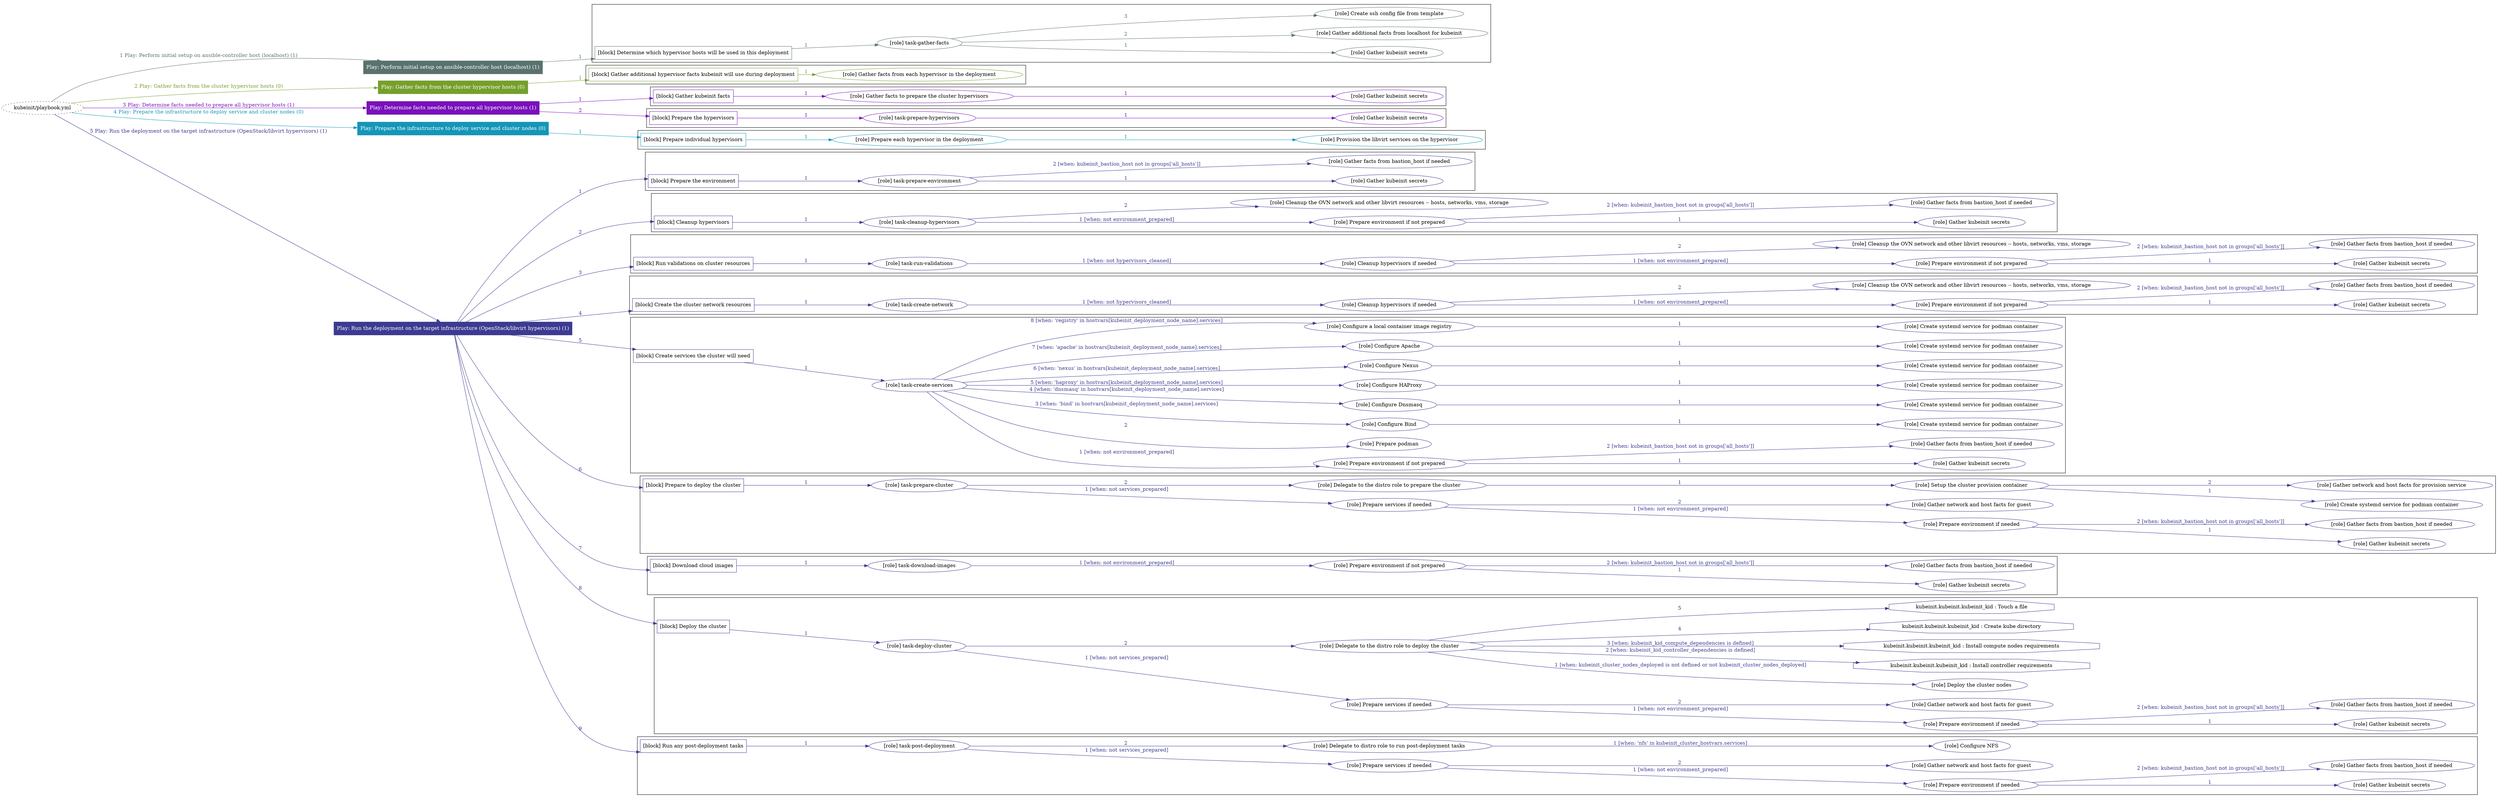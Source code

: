 digraph {
	graph [concentrate=true ordering=in rankdir=LR ratio=fill]
	edge [esep=5 sep=10]
	"kubeinit/playbook.yml" [URL="/home/runner/work/kubeinit/kubeinit/kubeinit/playbook.yml" id=playbook_5605e120 style=dotted]
	"kubeinit/playbook.yml" -> play_a616f118 [label="1 Play: Perform initial setup on ansible-controller host (localhost) (1)" color="#5a726e" fontcolor="#5a726e" id=edge_play_a616f118 labeltooltip="1 Play: Perform initial setup on ansible-controller host (localhost) (1)" tooltip="1 Play: Perform initial setup on ansible-controller host (localhost) (1)"]
	subgraph "Play: Perform initial setup on ansible-controller host (localhost) (1)" {
		play_a616f118 [label="Play: Perform initial setup on ansible-controller host (localhost) (1)" URL="/home/runner/work/kubeinit/kubeinit/kubeinit/playbook.yml" color="#5a726e" fontcolor="#ffffff" id=play_a616f118 shape=box style=filled tooltip=localhost]
		play_a616f118 -> block_c176b608 [label=1 color="#5a726e" fontcolor="#5a726e" id=edge_block_c176b608 labeltooltip=1 tooltip=1]
		subgraph cluster_block_c176b608 {
			block_c176b608 [label="[block] Determine which hypervisor hosts will be used in this deployment" URL="/home/runner/work/kubeinit/kubeinit/kubeinit/playbook.yml" color="#5a726e" id=block_c176b608 labeltooltip="Determine which hypervisor hosts will be used in this deployment" shape=box tooltip="Determine which hypervisor hosts will be used in this deployment"]
			block_c176b608 -> role_cfd198f2 [label="1 " color="#5a726e" fontcolor="#5a726e" id=edge_role_cfd198f2 labeltooltip="1 " tooltip="1 "]
			subgraph "task-gather-facts" {
				role_cfd198f2 [label="[role] task-gather-facts" URL="/home/runner/work/kubeinit/kubeinit/kubeinit/playbook.yml" color="#5a726e" id=role_cfd198f2 tooltip="task-gather-facts"]
				role_cfd198f2 -> role_fb9473ca [label="1 " color="#5a726e" fontcolor="#5a726e" id=edge_role_fb9473ca labeltooltip="1 " tooltip="1 "]
				subgraph "Gather kubeinit secrets" {
					role_fb9473ca [label="[role] Gather kubeinit secrets" URL="/home/runner/.ansible/collections/ansible_collections/kubeinit/kubeinit/roles/kubeinit_prepare/tasks/build_hypervisors_group.yml" color="#5a726e" id=role_fb9473ca tooltip="Gather kubeinit secrets"]
				}
				role_cfd198f2 -> role_6c258992 [label="2 " color="#5a726e" fontcolor="#5a726e" id=edge_role_6c258992 labeltooltip="2 " tooltip="2 "]
				subgraph "Gather additional facts from localhost for kubeinit" {
					role_6c258992 [label="[role] Gather additional facts from localhost for kubeinit" URL="/home/runner/.ansible/collections/ansible_collections/kubeinit/kubeinit/roles/kubeinit_prepare/tasks/build_hypervisors_group.yml" color="#5a726e" id=role_6c258992 tooltip="Gather additional facts from localhost for kubeinit"]
				}
				role_cfd198f2 -> role_6b30759a [label="3 " color="#5a726e" fontcolor="#5a726e" id=edge_role_6b30759a labeltooltip="3 " tooltip="3 "]
				subgraph "Create ssh config file from template" {
					role_6b30759a [label="[role] Create ssh config file from template" URL="/home/runner/.ansible/collections/ansible_collections/kubeinit/kubeinit/roles/kubeinit_prepare/tasks/build_hypervisors_group.yml" color="#5a726e" id=role_6b30759a tooltip="Create ssh config file from template"]
				}
			}
		}
	}
	"kubeinit/playbook.yml" -> play_5b17e050 [label="2 Play: Gather facts from the cluster hypervisor hosts (0)" color="#75a02c" fontcolor="#75a02c" id=edge_play_5b17e050 labeltooltip="2 Play: Gather facts from the cluster hypervisor hosts (0)" tooltip="2 Play: Gather facts from the cluster hypervisor hosts (0)"]
	subgraph "Play: Gather facts from the cluster hypervisor hosts (0)" {
		play_5b17e050 [label="Play: Gather facts from the cluster hypervisor hosts (0)" URL="/home/runner/work/kubeinit/kubeinit/kubeinit/playbook.yml" color="#75a02c" fontcolor="#ffffff" id=play_5b17e050 shape=box style=filled tooltip="Play: Gather facts from the cluster hypervisor hosts (0)"]
		play_5b17e050 -> block_d17dbb22 [label=1 color="#75a02c" fontcolor="#75a02c" id=edge_block_d17dbb22 labeltooltip=1 tooltip=1]
		subgraph cluster_block_d17dbb22 {
			block_d17dbb22 [label="[block] Gather additional hypervisor facts kubeinit will use during deployment" URL="/home/runner/work/kubeinit/kubeinit/kubeinit/playbook.yml" color="#75a02c" id=block_d17dbb22 labeltooltip="Gather additional hypervisor facts kubeinit will use during deployment" shape=box tooltip="Gather additional hypervisor facts kubeinit will use during deployment"]
			block_d17dbb22 -> role_6d2f37ac [label="1 " color="#75a02c" fontcolor="#75a02c" id=edge_role_6d2f37ac labeltooltip="1 " tooltip="1 "]
			subgraph "Gather facts from each hypervisor in the deployment" {
				role_6d2f37ac [label="[role] Gather facts from each hypervisor in the deployment" URL="/home/runner/work/kubeinit/kubeinit/kubeinit/playbook.yml" color="#75a02c" id=role_6d2f37ac tooltip="Gather facts from each hypervisor in the deployment"]
			}
		}
	}
	"kubeinit/playbook.yml" -> play_87647e7b [label="3 Play: Determine facts needed to prepare all hypervisor hosts (1)" color="#7911bb" fontcolor="#7911bb" id=edge_play_87647e7b labeltooltip="3 Play: Determine facts needed to prepare all hypervisor hosts (1)" tooltip="3 Play: Determine facts needed to prepare all hypervisor hosts (1)"]
	subgraph "Play: Determine facts needed to prepare all hypervisor hosts (1)" {
		play_87647e7b [label="Play: Determine facts needed to prepare all hypervisor hosts (1)" URL="/home/runner/work/kubeinit/kubeinit/kubeinit/playbook.yml" color="#7911bb" fontcolor="#ffffff" id=play_87647e7b shape=box style=filled tooltip=localhost]
		play_87647e7b -> block_486dc3ba [label=1 color="#7911bb" fontcolor="#7911bb" id=edge_block_486dc3ba labeltooltip=1 tooltip=1]
		subgraph cluster_block_486dc3ba {
			block_486dc3ba [label="[block] Gather kubeinit facts" URL="/home/runner/work/kubeinit/kubeinit/kubeinit/playbook.yml" color="#7911bb" id=block_486dc3ba labeltooltip="Gather kubeinit facts" shape=box tooltip="Gather kubeinit facts"]
			block_486dc3ba -> role_707d2101 [label="1 " color="#7911bb" fontcolor="#7911bb" id=edge_role_707d2101 labeltooltip="1 " tooltip="1 "]
			subgraph "Gather facts to prepare the cluster hypervisors" {
				role_707d2101 [label="[role] Gather facts to prepare the cluster hypervisors" URL="/home/runner/work/kubeinit/kubeinit/kubeinit/playbook.yml" color="#7911bb" id=role_707d2101 tooltip="Gather facts to prepare the cluster hypervisors"]
				role_707d2101 -> role_fded7054 [label="1 " color="#7911bb" fontcolor="#7911bb" id=edge_role_fded7054 labeltooltip="1 " tooltip="1 "]
				subgraph "Gather kubeinit secrets" {
					role_fded7054 [label="[role] Gather kubeinit secrets" URL="/home/runner/.ansible/collections/ansible_collections/kubeinit/kubeinit/roles/kubeinit_prepare/tasks/gather_kubeinit_facts.yml" color="#7911bb" id=role_fded7054 tooltip="Gather kubeinit secrets"]
				}
			}
		}
		play_87647e7b -> block_18311ef4 [label=2 color="#7911bb" fontcolor="#7911bb" id=edge_block_18311ef4 labeltooltip=2 tooltip=2]
		subgraph cluster_block_18311ef4 {
			block_18311ef4 [label="[block] Prepare the hypervisors" URL="/home/runner/work/kubeinit/kubeinit/kubeinit/playbook.yml" color="#7911bb" id=block_18311ef4 labeltooltip="Prepare the hypervisors" shape=box tooltip="Prepare the hypervisors"]
			block_18311ef4 -> role_32d623ae [label="1 " color="#7911bb" fontcolor="#7911bb" id=edge_role_32d623ae labeltooltip="1 " tooltip="1 "]
			subgraph "task-prepare-hypervisors" {
				role_32d623ae [label="[role] task-prepare-hypervisors" URL="/home/runner/work/kubeinit/kubeinit/kubeinit/playbook.yml" color="#7911bb" id=role_32d623ae tooltip="task-prepare-hypervisors"]
				role_32d623ae -> role_d87b8739 [label="1 " color="#7911bb" fontcolor="#7911bb" id=edge_role_d87b8739 labeltooltip="1 " tooltip="1 "]
				subgraph "Gather kubeinit secrets" {
					role_d87b8739 [label="[role] Gather kubeinit secrets" URL="/home/runner/.ansible/collections/ansible_collections/kubeinit/kubeinit/roles/kubeinit_prepare/tasks/gather_kubeinit_facts.yml" color="#7911bb" id=role_d87b8739 tooltip="Gather kubeinit secrets"]
				}
			}
		}
	}
	"kubeinit/playbook.yml" -> play_2f7f5fcc [label="4 Play: Prepare the infrastructure to deploy service and cluster nodes (0)" color="#1496b8" fontcolor="#1496b8" id=edge_play_2f7f5fcc labeltooltip="4 Play: Prepare the infrastructure to deploy service and cluster nodes (0)" tooltip="4 Play: Prepare the infrastructure to deploy service and cluster nodes (0)"]
	subgraph "Play: Prepare the infrastructure to deploy service and cluster nodes (0)" {
		play_2f7f5fcc [label="Play: Prepare the infrastructure to deploy service and cluster nodes (0)" URL="/home/runner/work/kubeinit/kubeinit/kubeinit/playbook.yml" color="#1496b8" fontcolor="#ffffff" id=play_2f7f5fcc shape=box style=filled tooltip="Play: Prepare the infrastructure to deploy service and cluster nodes (0)"]
		play_2f7f5fcc -> block_e1b1358e [label=1 color="#1496b8" fontcolor="#1496b8" id=edge_block_e1b1358e labeltooltip=1 tooltip=1]
		subgraph cluster_block_e1b1358e {
			block_e1b1358e [label="[block] Prepare individual hypervisors" URL="/home/runner/work/kubeinit/kubeinit/kubeinit/playbook.yml" color="#1496b8" id=block_e1b1358e labeltooltip="Prepare individual hypervisors" shape=box tooltip="Prepare individual hypervisors"]
			block_e1b1358e -> role_252f8a39 [label="1 " color="#1496b8" fontcolor="#1496b8" id=edge_role_252f8a39 labeltooltip="1 " tooltip="1 "]
			subgraph "Prepare each hypervisor in the deployment" {
				role_252f8a39 [label="[role] Prepare each hypervisor in the deployment" URL="/home/runner/work/kubeinit/kubeinit/kubeinit/playbook.yml" color="#1496b8" id=role_252f8a39 tooltip="Prepare each hypervisor in the deployment"]
				role_252f8a39 -> role_b47475da [label="1 " color="#1496b8" fontcolor="#1496b8" id=edge_role_b47475da labeltooltip="1 " tooltip="1 "]
				subgraph "Provision the libvirt services on the hypervisor" {
					role_b47475da [label="[role] Provision the libvirt services on the hypervisor" URL="/home/runner/.ansible/collections/ansible_collections/kubeinit/kubeinit/roles/kubeinit_prepare/tasks/prepare_hypervisor.yml" color="#1496b8" id=role_b47475da tooltip="Provision the libvirt services on the hypervisor"]
				}
			}
		}
	}
	"kubeinit/playbook.yml" -> play_d5c0b6f9 [label="5 Play: Run the deployment on the target infrastructure (OpenStack/libvirt hypervisors) (1)" color="#3c3b91" fontcolor="#3c3b91" id=edge_play_d5c0b6f9 labeltooltip="5 Play: Run the deployment on the target infrastructure (OpenStack/libvirt hypervisors) (1)" tooltip="5 Play: Run the deployment on the target infrastructure (OpenStack/libvirt hypervisors) (1)"]
	subgraph "Play: Run the deployment on the target infrastructure (OpenStack/libvirt hypervisors) (1)" {
		play_d5c0b6f9 [label="Play: Run the deployment on the target infrastructure (OpenStack/libvirt hypervisors) (1)" URL="/home/runner/work/kubeinit/kubeinit/kubeinit/playbook.yml" color="#3c3b91" fontcolor="#ffffff" id=play_d5c0b6f9 shape=box style=filled tooltip=localhost]
		play_d5c0b6f9 -> block_826af1b1 [label=1 color="#3c3b91" fontcolor="#3c3b91" id=edge_block_826af1b1 labeltooltip=1 tooltip=1]
		subgraph cluster_block_826af1b1 {
			block_826af1b1 [label="[block] Prepare the environment" URL="/home/runner/work/kubeinit/kubeinit/kubeinit/playbook.yml" color="#3c3b91" id=block_826af1b1 labeltooltip="Prepare the environment" shape=box tooltip="Prepare the environment"]
			block_826af1b1 -> role_c759a657 [label="1 " color="#3c3b91" fontcolor="#3c3b91" id=edge_role_c759a657 labeltooltip="1 " tooltip="1 "]
			subgraph "task-prepare-environment" {
				role_c759a657 [label="[role] task-prepare-environment" URL="/home/runner/work/kubeinit/kubeinit/kubeinit/playbook.yml" color="#3c3b91" id=role_c759a657 tooltip="task-prepare-environment"]
				role_c759a657 -> role_435dba68 [label="1 " color="#3c3b91" fontcolor="#3c3b91" id=edge_role_435dba68 labeltooltip="1 " tooltip="1 "]
				subgraph "Gather kubeinit secrets" {
					role_435dba68 [label="[role] Gather kubeinit secrets" URL="/home/runner/.ansible/collections/ansible_collections/kubeinit/kubeinit/roles/kubeinit_prepare/tasks/gather_kubeinit_facts.yml" color="#3c3b91" id=role_435dba68 tooltip="Gather kubeinit secrets"]
				}
				role_c759a657 -> role_28cfacb7 [label="2 [when: kubeinit_bastion_host not in groups['all_hosts']]" color="#3c3b91" fontcolor="#3c3b91" id=edge_role_28cfacb7 labeltooltip="2 [when: kubeinit_bastion_host not in groups['all_hosts']]" tooltip="2 [when: kubeinit_bastion_host not in groups['all_hosts']]"]
				subgraph "Gather facts from bastion_host if needed" {
					role_28cfacb7 [label="[role] Gather facts from bastion_host if needed" URL="/home/runner/.ansible/collections/ansible_collections/kubeinit/kubeinit/roles/kubeinit_prepare/tasks/main.yml" color="#3c3b91" id=role_28cfacb7 tooltip="Gather facts from bastion_host if needed"]
				}
			}
		}
		play_d5c0b6f9 -> block_ea7892cc [label=2 color="#3c3b91" fontcolor="#3c3b91" id=edge_block_ea7892cc labeltooltip=2 tooltip=2]
		subgraph cluster_block_ea7892cc {
			block_ea7892cc [label="[block] Cleanup hypervisors" URL="/home/runner/work/kubeinit/kubeinit/kubeinit/playbook.yml" color="#3c3b91" id=block_ea7892cc labeltooltip="Cleanup hypervisors" shape=box tooltip="Cleanup hypervisors"]
			block_ea7892cc -> role_3ddf6c92 [label="1 " color="#3c3b91" fontcolor="#3c3b91" id=edge_role_3ddf6c92 labeltooltip="1 " tooltip="1 "]
			subgraph "task-cleanup-hypervisors" {
				role_3ddf6c92 [label="[role] task-cleanup-hypervisors" URL="/home/runner/work/kubeinit/kubeinit/kubeinit/playbook.yml" color="#3c3b91" id=role_3ddf6c92 tooltip="task-cleanup-hypervisors"]
				role_3ddf6c92 -> role_02abd749 [label="1 [when: not environment_prepared]" color="#3c3b91" fontcolor="#3c3b91" id=edge_role_02abd749 labeltooltip="1 [when: not environment_prepared]" tooltip="1 [when: not environment_prepared]"]
				subgraph "Prepare environment if not prepared" {
					role_02abd749 [label="[role] Prepare environment if not prepared" URL="/home/runner/.ansible/collections/ansible_collections/kubeinit/kubeinit/roles/kubeinit_libvirt/tasks/cleanup_hypervisors.yml" color="#3c3b91" id=role_02abd749 tooltip="Prepare environment if not prepared"]
					role_02abd749 -> role_542401cd [label="1 " color="#3c3b91" fontcolor="#3c3b91" id=edge_role_542401cd labeltooltip="1 " tooltip="1 "]
					subgraph "Gather kubeinit secrets" {
						role_542401cd [label="[role] Gather kubeinit secrets" URL="/home/runner/.ansible/collections/ansible_collections/kubeinit/kubeinit/roles/kubeinit_prepare/tasks/gather_kubeinit_facts.yml" color="#3c3b91" id=role_542401cd tooltip="Gather kubeinit secrets"]
					}
					role_02abd749 -> role_443b3528 [label="2 [when: kubeinit_bastion_host not in groups['all_hosts']]" color="#3c3b91" fontcolor="#3c3b91" id=edge_role_443b3528 labeltooltip="2 [when: kubeinit_bastion_host not in groups['all_hosts']]" tooltip="2 [when: kubeinit_bastion_host not in groups['all_hosts']]"]
					subgraph "Gather facts from bastion_host if needed" {
						role_443b3528 [label="[role] Gather facts from bastion_host if needed" URL="/home/runner/.ansible/collections/ansible_collections/kubeinit/kubeinit/roles/kubeinit_prepare/tasks/main.yml" color="#3c3b91" id=role_443b3528 tooltip="Gather facts from bastion_host if needed"]
					}
				}
				role_3ddf6c92 -> role_cd50be4e [label="2 " color="#3c3b91" fontcolor="#3c3b91" id=edge_role_cd50be4e labeltooltip="2 " tooltip="2 "]
				subgraph "Cleanup the OVN network and other libvirt resources -- hosts, networks, vms, storage" {
					role_cd50be4e [label="[role] Cleanup the OVN network and other libvirt resources -- hosts, networks, vms, storage" URL="/home/runner/.ansible/collections/ansible_collections/kubeinit/kubeinit/roles/kubeinit_libvirt/tasks/cleanup_hypervisors.yml" color="#3c3b91" id=role_cd50be4e tooltip="Cleanup the OVN network and other libvirt resources -- hosts, networks, vms, storage"]
				}
			}
		}
		play_d5c0b6f9 -> block_8e17359f [label=3 color="#3c3b91" fontcolor="#3c3b91" id=edge_block_8e17359f labeltooltip=3 tooltip=3]
		subgraph cluster_block_8e17359f {
			block_8e17359f [label="[block] Run validations on cluster resources" URL="/home/runner/work/kubeinit/kubeinit/kubeinit/playbook.yml" color="#3c3b91" id=block_8e17359f labeltooltip="Run validations on cluster resources" shape=box tooltip="Run validations on cluster resources"]
			block_8e17359f -> role_dc7ea8ab [label="1 " color="#3c3b91" fontcolor="#3c3b91" id=edge_role_dc7ea8ab labeltooltip="1 " tooltip="1 "]
			subgraph "task-run-validations" {
				role_dc7ea8ab [label="[role] task-run-validations" URL="/home/runner/work/kubeinit/kubeinit/kubeinit/playbook.yml" color="#3c3b91" id=role_dc7ea8ab tooltip="task-run-validations"]
				role_dc7ea8ab -> role_0f2cd6fe [label="1 [when: not hypervisors_cleaned]" color="#3c3b91" fontcolor="#3c3b91" id=edge_role_0f2cd6fe labeltooltip="1 [when: not hypervisors_cleaned]" tooltip="1 [when: not hypervisors_cleaned]"]
				subgraph "Cleanup hypervisors if needed" {
					role_0f2cd6fe [label="[role] Cleanup hypervisors if needed" URL="/home/runner/.ansible/collections/ansible_collections/kubeinit/kubeinit/roles/kubeinit_validations/tasks/main.yml" color="#3c3b91" id=role_0f2cd6fe tooltip="Cleanup hypervisors if needed"]
					role_0f2cd6fe -> role_82468340 [label="1 [when: not environment_prepared]" color="#3c3b91" fontcolor="#3c3b91" id=edge_role_82468340 labeltooltip="1 [when: not environment_prepared]" tooltip="1 [when: not environment_prepared]"]
					subgraph "Prepare environment if not prepared" {
						role_82468340 [label="[role] Prepare environment if not prepared" URL="/home/runner/.ansible/collections/ansible_collections/kubeinit/kubeinit/roles/kubeinit_libvirt/tasks/cleanup_hypervisors.yml" color="#3c3b91" id=role_82468340 tooltip="Prepare environment if not prepared"]
						role_82468340 -> role_88d0ee11 [label="1 " color="#3c3b91" fontcolor="#3c3b91" id=edge_role_88d0ee11 labeltooltip="1 " tooltip="1 "]
						subgraph "Gather kubeinit secrets" {
							role_88d0ee11 [label="[role] Gather kubeinit secrets" URL="/home/runner/.ansible/collections/ansible_collections/kubeinit/kubeinit/roles/kubeinit_prepare/tasks/gather_kubeinit_facts.yml" color="#3c3b91" id=role_88d0ee11 tooltip="Gather kubeinit secrets"]
						}
						role_82468340 -> role_4b8cc571 [label="2 [when: kubeinit_bastion_host not in groups['all_hosts']]" color="#3c3b91" fontcolor="#3c3b91" id=edge_role_4b8cc571 labeltooltip="2 [when: kubeinit_bastion_host not in groups['all_hosts']]" tooltip="2 [when: kubeinit_bastion_host not in groups['all_hosts']]"]
						subgraph "Gather facts from bastion_host if needed" {
							role_4b8cc571 [label="[role] Gather facts from bastion_host if needed" URL="/home/runner/.ansible/collections/ansible_collections/kubeinit/kubeinit/roles/kubeinit_prepare/tasks/main.yml" color="#3c3b91" id=role_4b8cc571 tooltip="Gather facts from bastion_host if needed"]
						}
					}
					role_0f2cd6fe -> role_4ee4ab22 [label="2 " color="#3c3b91" fontcolor="#3c3b91" id=edge_role_4ee4ab22 labeltooltip="2 " tooltip="2 "]
					subgraph "Cleanup the OVN network and other libvirt resources -- hosts, networks, vms, storage" {
						role_4ee4ab22 [label="[role] Cleanup the OVN network and other libvirt resources -- hosts, networks, vms, storage" URL="/home/runner/.ansible/collections/ansible_collections/kubeinit/kubeinit/roles/kubeinit_libvirt/tasks/cleanup_hypervisors.yml" color="#3c3b91" id=role_4ee4ab22 tooltip="Cleanup the OVN network and other libvirt resources -- hosts, networks, vms, storage"]
					}
				}
			}
		}
		play_d5c0b6f9 -> block_87a606de [label=4 color="#3c3b91" fontcolor="#3c3b91" id=edge_block_87a606de labeltooltip=4 tooltip=4]
		subgraph cluster_block_87a606de {
			block_87a606de [label="[block] Create the cluster network resources" URL="/home/runner/work/kubeinit/kubeinit/kubeinit/playbook.yml" color="#3c3b91" id=block_87a606de labeltooltip="Create the cluster network resources" shape=box tooltip="Create the cluster network resources"]
			block_87a606de -> role_7e598822 [label="1 " color="#3c3b91" fontcolor="#3c3b91" id=edge_role_7e598822 labeltooltip="1 " tooltip="1 "]
			subgraph "task-create-network" {
				role_7e598822 [label="[role] task-create-network" URL="/home/runner/work/kubeinit/kubeinit/kubeinit/playbook.yml" color="#3c3b91" id=role_7e598822 tooltip="task-create-network"]
				role_7e598822 -> role_d9890b17 [label="1 [when: not hypervisors_cleaned]" color="#3c3b91" fontcolor="#3c3b91" id=edge_role_d9890b17 labeltooltip="1 [when: not hypervisors_cleaned]" tooltip="1 [when: not hypervisors_cleaned]"]
				subgraph "Cleanup hypervisors if needed" {
					role_d9890b17 [label="[role] Cleanup hypervisors if needed" URL="/home/runner/.ansible/collections/ansible_collections/kubeinit/kubeinit/roles/kubeinit_libvirt/tasks/create_network.yml" color="#3c3b91" id=role_d9890b17 tooltip="Cleanup hypervisors if needed"]
					role_d9890b17 -> role_51c09efe [label="1 [when: not environment_prepared]" color="#3c3b91" fontcolor="#3c3b91" id=edge_role_51c09efe labeltooltip="1 [when: not environment_prepared]" tooltip="1 [when: not environment_prepared]"]
					subgraph "Prepare environment if not prepared" {
						role_51c09efe [label="[role] Prepare environment if not prepared" URL="/home/runner/.ansible/collections/ansible_collections/kubeinit/kubeinit/roles/kubeinit_libvirt/tasks/cleanup_hypervisors.yml" color="#3c3b91" id=role_51c09efe tooltip="Prepare environment if not prepared"]
						role_51c09efe -> role_15b122df [label="1 " color="#3c3b91" fontcolor="#3c3b91" id=edge_role_15b122df labeltooltip="1 " tooltip="1 "]
						subgraph "Gather kubeinit secrets" {
							role_15b122df [label="[role] Gather kubeinit secrets" URL="/home/runner/.ansible/collections/ansible_collections/kubeinit/kubeinit/roles/kubeinit_prepare/tasks/gather_kubeinit_facts.yml" color="#3c3b91" id=role_15b122df tooltip="Gather kubeinit secrets"]
						}
						role_51c09efe -> role_12f53201 [label="2 [when: kubeinit_bastion_host not in groups['all_hosts']]" color="#3c3b91" fontcolor="#3c3b91" id=edge_role_12f53201 labeltooltip="2 [when: kubeinit_bastion_host not in groups['all_hosts']]" tooltip="2 [when: kubeinit_bastion_host not in groups['all_hosts']]"]
						subgraph "Gather facts from bastion_host if needed" {
							role_12f53201 [label="[role] Gather facts from bastion_host if needed" URL="/home/runner/.ansible/collections/ansible_collections/kubeinit/kubeinit/roles/kubeinit_prepare/tasks/main.yml" color="#3c3b91" id=role_12f53201 tooltip="Gather facts from bastion_host if needed"]
						}
					}
					role_d9890b17 -> role_12502409 [label="2 " color="#3c3b91" fontcolor="#3c3b91" id=edge_role_12502409 labeltooltip="2 " tooltip="2 "]
					subgraph "Cleanup the OVN network and other libvirt resources -- hosts, networks, vms, storage" {
						role_12502409 [label="[role] Cleanup the OVN network and other libvirt resources -- hosts, networks, vms, storage" URL="/home/runner/.ansible/collections/ansible_collections/kubeinit/kubeinit/roles/kubeinit_libvirt/tasks/cleanup_hypervisors.yml" color="#3c3b91" id=role_12502409 tooltip="Cleanup the OVN network and other libvirt resources -- hosts, networks, vms, storage"]
					}
				}
			}
		}
		play_d5c0b6f9 -> block_64f693cc [label=5 color="#3c3b91" fontcolor="#3c3b91" id=edge_block_64f693cc labeltooltip=5 tooltip=5]
		subgraph cluster_block_64f693cc {
			block_64f693cc [label="[block] Create services the cluster will need" URL="/home/runner/work/kubeinit/kubeinit/kubeinit/playbook.yml" color="#3c3b91" id=block_64f693cc labeltooltip="Create services the cluster will need" shape=box tooltip="Create services the cluster will need"]
			block_64f693cc -> role_1b056318 [label="1 " color="#3c3b91" fontcolor="#3c3b91" id=edge_role_1b056318 labeltooltip="1 " tooltip="1 "]
			subgraph "task-create-services" {
				role_1b056318 [label="[role] task-create-services" URL="/home/runner/work/kubeinit/kubeinit/kubeinit/playbook.yml" color="#3c3b91" id=role_1b056318 tooltip="task-create-services"]
				role_1b056318 -> role_2977d386 [label="1 [when: not environment_prepared]" color="#3c3b91" fontcolor="#3c3b91" id=edge_role_2977d386 labeltooltip="1 [when: not environment_prepared]" tooltip="1 [when: not environment_prepared]"]
				subgraph "Prepare environment if not prepared" {
					role_2977d386 [label="[role] Prepare environment if not prepared" URL="/home/runner/.ansible/collections/ansible_collections/kubeinit/kubeinit/roles/kubeinit_services/tasks/main.yml" color="#3c3b91" id=role_2977d386 tooltip="Prepare environment if not prepared"]
					role_2977d386 -> role_a3d93f7a [label="1 " color="#3c3b91" fontcolor="#3c3b91" id=edge_role_a3d93f7a labeltooltip="1 " tooltip="1 "]
					subgraph "Gather kubeinit secrets" {
						role_a3d93f7a [label="[role] Gather kubeinit secrets" URL="/home/runner/.ansible/collections/ansible_collections/kubeinit/kubeinit/roles/kubeinit_prepare/tasks/gather_kubeinit_facts.yml" color="#3c3b91" id=role_a3d93f7a tooltip="Gather kubeinit secrets"]
					}
					role_2977d386 -> role_268f98b6 [label="2 [when: kubeinit_bastion_host not in groups['all_hosts']]" color="#3c3b91" fontcolor="#3c3b91" id=edge_role_268f98b6 labeltooltip="2 [when: kubeinit_bastion_host not in groups['all_hosts']]" tooltip="2 [when: kubeinit_bastion_host not in groups['all_hosts']]"]
					subgraph "Gather facts from bastion_host if needed" {
						role_268f98b6 [label="[role] Gather facts from bastion_host if needed" URL="/home/runner/.ansible/collections/ansible_collections/kubeinit/kubeinit/roles/kubeinit_prepare/tasks/main.yml" color="#3c3b91" id=role_268f98b6 tooltip="Gather facts from bastion_host if needed"]
					}
				}
				role_1b056318 -> role_77b54d91 [label="2 " color="#3c3b91" fontcolor="#3c3b91" id=edge_role_77b54d91 labeltooltip="2 " tooltip="2 "]
				subgraph "Prepare podman" {
					role_77b54d91 [label="[role] Prepare podman" URL="/home/runner/.ansible/collections/ansible_collections/kubeinit/kubeinit/roles/kubeinit_services/tasks/00_create_service_pod.yml" color="#3c3b91" id=role_77b54d91 tooltip="Prepare podman"]
				}
				role_1b056318 -> role_e52552e3 [label="3 [when: 'bind' in hostvars[kubeinit_deployment_node_name].services]" color="#3c3b91" fontcolor="#3c3b91" id=edge_role_e52552e3 labeltooltip="3 [when: 'bind' in hostvars[kubeinit_deployment_node_name].services]" tooltip="3 [when: 'bind' in hostvars[kubeinit_deployment_node_name].services]"]
				subgraph "Configure Bind" {
					role_e52552e3 [label="[role] Configure Bind" URL="/home/runner/.ansible/collections/ansible_collections/kubeinit/kubeinit/roles/kubeinit_services/tasks/start_services_containers.yml" color="#3c3b91" id=role_e52552e3 tooltip="Configure Bind"]
					role_e52552e3 -> role_cddf1645 [label="1 " color="#3c3b91" fontcolor="#3c3b91" id=edge_role_cddf1645 labeltooltip="1 " tooltip="1 "]
					subgraph "Create systemd service for podman container" {
						role_cddf1645 [label="[role] Create systemd service for podman container" URL="/home/runner/.ansible/collections/ansible_collections/kubeinit/kubeinit/roles/kubeinit_bind/tasks/main.yml" color="#3c3b91" id=role_cddf1645 tooltip="Create systemd service for podman container"]
					}
				}
				role_1b056318 -> role_7f87818f [label="4 [when: 'dnsmasq' in hostvars[kubeinit_deployment_node_name].services]" color="#3c3b91" fontcolor="#3c3b91" id=edge_role_7f87818f labeltooltip="4 [when: 'dnsmasq' in hostvars[kubeinit_deployment_node_name].services]" tooltip="4 [when: 'dnsmasq' in hostvars[kubeinit_deployment_node_name].services]"]
				subgraph "Configure Dnsmasq" {
					role_7f87818f [label="[role] Configure Dnsmasq" URL="/home/runner/.ansible/collections/ansible_collections/kubeinit/kubeinit/roles/kubeinit_services/tasks/start_services_containers.yml" color="#3c3b91" id=role_7f87818f tooltip="Configure Dnsmasq"]
					role_7f87818f -> role_7219185e [label="1 " color="#3c3b91" fontcolor="#3c3b91" id=edge_role_7219185e labeltooltip="1 " tooltip="1 "]
					subgraph "Create systemd service for podman container" {
						role_7219185e [label="[role] Create systemd service for podman container" URL="/home/runner/.ansible/collections/ansible_collections/kubeinit/kubeinit/roles/kubeinit_dnsmasq/tasks/main.yml" color="#3c3b91" id=role_7219185e tooltip="Create systemd service for podman container"]
					}
				}
				role_1b056318 -> role_6f35b14b [label="5 [when: 'haproxy' in hostvars[kubeinit_deployment_node_name].services]" color="#3c3b91" fontcolor="#3c3b91" id=edge_role_6f35b14b labeltooltip="5 [when: 'haproxy' in hostvars[kubeinit_deployment_node_name].services]" tooltip="5 [when: 'haproxy' in hostvars[kubeinit_deployment_node_name].services]"]
				subgraph "Configure HAProxy" {
					role_6f35b14b [label="[role] Configure HAProxy" URL="/home/runner/.ansible/collections/ansible_collections/kubeinit/kubeinit/roles/kubeinit_services/tasks/start_services_containers.yml" color="#3c3b91" id=role_6f35b14b tooltip="Configure HAProxy"]
					role_6f35b14b -> role_13ba1fae [label="1 " color="#3c3b91" fontcolor="#3c3b91" id=edge_role_13ba1fae labeltooltip="1 " tooltip="1 "]
					subgraph "Create systemd service for podman container" {
						role_13ba1fae [label="[role] Create systemd service for podman container" URL="/home/runner/.ansible/collections/ansible_collections/kubeinit/kubeinit/roles/kubeinit_haproxy/tasks/main.yml" color="#3c3b91" id=role_13ba1fae tooltip="Create systemd service for podman container"]
					}
				}
				role_1b056318 -> role_ab76a14a [label="6 [when: 'nexus' in hostvars[kubeinit_deployment_node_name].services]" color="#3c3b91" fontcolor="#3c3b91" id=edge_role_ab76a14a labeltooltip="6 [when: 'nexus' in hostvars[kubeinit_deployment_node_name].services]" tooltip="6 [when: 'nexus' in hostvars[kubeinit_deployment_node_name].services]"]
				subgraph "Configure Nexus" {
					role_ab76a14a [label="[role] Configure Nexus" URL="/home/runner/.ansible/collections/ansible_collections/kubeinit/kubeinit/roles/kubeinit_services/tasks/start_services_containers.yml" color="#3c3b91" id=role_ab76a14a tooltip="Configure Nexus"]
					role_ab76a14a -> role_d0cfc99d [label="1 " color="#3c3b91" fontcolor="#3c3b91" id=edge_role_d0cfc99d labeltooltip="1 " tooltip="1 "]
					subgraph "Create systemd service for podman container" {
						role_d0cfc99d [label="[role] Create systemd service for podman container" URL="/home/runner/.ansible/collections/ansible_collections/kubeinit/kubeinit/roles/kubeinit_nexus/tasks/main.yml" color="#3c3b91" id=role_d0cfc99d tooltip="Create systemd service for podman container"]
					}
				}
				role_1b056318 -> role_ab2b1f33 [label="7 [when: 'apache' in hostvars[kubeinit_deployment_node_name].services]" color="#3c3b91" fontcolor="#3c3b91" id=edge_role_ab2b1f33 labeltooltip="7 [when: 'apache' in hostvars[kubeinit_deployment_node_name].services]" tooltip="7 [when: 'apache' in hostvars[kubeinit_deployment_node_name].services]"]
				subgraph "Configure Apache" {
					role_ab2b1f33 [label="[role] Configure Apache" URL="/home/runner/.ansible/collections/ansible_collections/kubeinit/kubeinit/roles/kubeinit_services/tasks/start_services_containers.yml" color="#3c3b91" id=role_ab2b1f33 tooltip="Configure Apache"]
					role_ab2b1f33 -> role_0260aaef [label="1 " color="#3c3b91" fontcolor="#3c3b91" id=edge_role_0260aaef labeltooltip="1 " tooltip="1 "]
					subgraph "Create systemd service for podman container" {
						role_0260aaef [label="[role] Create systemd service for podman container" URL="/home/runner/.ansible/collections/ansible_collections/kubeinit/kubeinit/roles/kubeinit_apache/tasks/main.yml" color="#3c3b91" id=role_0260aaef tooltip="Create systemd service for podman container"]
					}
				}
				role_1b056318 -> role_26150a0a [label="8 [when: 'registry' in hostvars[kubeinit_deployment_node_name].services]" color="#3c3b91" fontcolor="#3c3b91" id=edge_role_26150a0a labeltooltip="8 [when: 'registry' in hostvars[kubeinit_deployment_node_name].services]" tooltip="8 [when: 'registry' in hostvars[kubeinit_deployment_node_name].services]"]
				subgraph "Configure a local container image registry" {
					role_26150a0a [label="[role] Configure a local container image registry" URL="/home/runner/.ansible/collections/ansible_collections/kubeinit/kubeinit/roles/kubeinit_services/tasks/start_services_containers.yml" color="#3c3b91" id=role_26150a0a tooltip="Configure a local container image registry"]
					role_26150a0a -> role_525dd904 [label="1 " color="#3c3b91" fontcolor="#3c3b91" id=edge_role_525dd904 labeltooltip="1 " tooltip="1 "]
					subgraph "Create systemd service for podman container" {
						role_525dd904 [label="[role] Create systemd service for podman container" URL="/home/runner/.ansible/collections/ansible_collections/kubeinit/kubeinit/roles/kubeinit_registry/tasks/main.yml" color="#3c3b91" id=role_525dd904 tooltip="Create systemd service for podman container"]
					}
				}
			}
		}
		play_d5c0b6f9 -> block_4c42e45c [label=6 color="#3c3b91" fontcolor="#3c3b91" id=edge_block_4c42e45c labeltooltip=6 tooltip=6]
		subgraph cluster_block_4c42e45c {
			block_4c42e45c [label="[block] Prepare to deploy the cluster" URL="/home/runner/work/kubeinit/kubeinit/kubeinit/playbook.yml" color="#3c3b91" id=block_4c42e45c labeltooltip="Prepare to deploy the cluster" shape=box tooltip="Prepare to deploy the cluster"]
			block_4c42e45c -> role_07846be5 [label="1 " color="#3c3b91" fontcolor="#3c3b91" id=edge_role_07846be5 labeltooltip="1 " tooltip="1 "]
			subgraph "task-prepare-cluster" {
				role_07846be5 [label="[role] task-prepare-cluster" URL="/home/runner/work/kubeinit/kubeinit/kubeinit/playbook.yml" color="#3c3b91" id=role_07846be5 tooltip="task-prepare-cluster"]
				role_07846be5 -> role_675a9761 [label="1 [when: not services_prepared]" color="#3c3b91" fontcolor="#3c3b91" id=edge_role_675a9761 labeltooltip="1 [when: not services_prepared]" tooltip="1 [when: not services_prepared]"]
				subgraph "Prepare services if needed" {
					role_675a9761 [label="[role] Prepare services if needed" URL="/home/runner/.ansible/collections/ansible_collections/kubeinit/kubeinit/roles/kubeinit_prepare/tasks/prepare_cluster.yml" color="#3c3b91" id=role_675a9761 tooltip="Prepare services if needed"]
					role_675a9761 -> role_40130862 [label="1 [when: not environment_prepared]" color="#3c3b91" fontcolor="#3c3b91" id=edge_role_40130862 labeltooltip="1 [when: not environment_prepared]" tooltip="1 [when: not environment_prepared]"]
					subgraph "Prepare environment if needed" {
						role_40130862 [label="[role] Prepare environment if needed" URL="/home/runner/.ansible/collections/ansible_collections/kubeinit/kubeinit/roles/kubeinit_services/tasks/prepare_services.yml" color="#3c3b91" id=role_40130862 tooltip="Prepare environment if needed"]
						role_40130862 -> role_e92f194c [label="1 " color="#3c3b91" fontcolor="#3c3b91" id=edge_role_e92f194c labeltooltip="1 " tooltip="1 "]
						subgraph "Gather kubeinit secrets" {
							role_e92f194c [label="[role] Gather kubeinit secrets" URL="/home/runner/.ansible/collections/ansible_collections/kubeinit/kubeinit/roles/kubeinit_prepare/tasks/gather_kubeinit_facts.yml" color="#3c3b91" id=role_e92f194c tooltip="Gather kubeinit secrets"]
						}
						role_40130862 -> role_6d523f49 [label="2 [when: kubeinit_bastion_host not in groups['all_hosts']]" color="#3c3b91" fontcolor="#3c3b91" id=edge_role_6d523f49 labeltooltip="2 [when: kubeinit_bastion_host not in groups['all_hosts']]" tooltip="2 [when: kubeinit_bastion_host not in groups['all_hosts']]"]
						subgraph "Gather facts from bastion_host if needed" {
							role_6d523f49 [label="[role] Gather facts from bastion_host if needed" URL="/home/runner/.ansible/collections/ansible_collections/kubeinit/kubeinit/roles/kubeinit_prepare/tasks/main.yml" color="#3c3b91" id=role_6d523f49 tooltip="Gather facts from bastion_host if needed"]
						}
					}
					role_675a9761 -> role_152747c8 [label="2 " color="#3c3b91" fontcolor="#3c3b91" id=edge_role_152747c8 labeltooltip="2 " tooltip="2 "]
					subgraph "Gather network and host facts for guest" {
						role_152747c8 [label="[role] Gather network and host facts for guest" URL="/home/runner/.ansible/collections/ansible_collections/kubeinit/kubeinit/roles/kubeinit_services/tasks/prepare_services.yml" color="#3c3b91" id=role_152747c8 tooltip="Gather network and host facts for guest"]
					}
				}
				role_07846be5 -> role_868e042a [label="2 " color="#3c3b91" fontcolor="#3c3b91" id=edge_role_868e042a labeltooltip="2 " tooltip="2 "]
				subgraph "Delegate to the distro role to prepare the cluster" {
					role_868e042a [label="[role] Delegate to the distro role to prepare the cluster" URL="/home/runner/.ansible/collections/ansible_collections/kubeinit/kubeinit/roles/kubeinit_prepare/tasks/prepare_cluster.yml" color="#3c3b91" id=role_868e042a tooltip="Delegate to the distro role to prepare the cluster"]
					role_868e042a -> role_f9671f3f [label="1 " color="#3c3b91" fontcolor="#3c3b91" id=edge_role_f9671f3f labeltooltip="1 " tooltip="1 "]
					subgraph "Setup the cluster provision container" {
						role_f9671f3f [label="[role] Setup the cluster provision container" URL="/home/runner/.ansible/collections/ansible_collections/kubeinit/kubeinit/roles/kubeinit_kid/tasks/prepare_cluster.yml" color="#3c3b91" id=role_f9671f3f tooltip="Setup the cluster provision container"]
						role_f9671f3f -> role_85673671 [label="1 " color="#3c3b91" fontcolor="#3c3b91" id=edge_role_85673671 labeltooltip="1 " tooltip="1 "]
						subgraph "Create systemd service for podman container" {
							role_85673671 [label="[role] Create systemd service for podman container" URL="/home/runner/.ansible/collections/ansible_collections/kubeinit/kubeinit/roles/kubeinit_services/tasks/create_provision_container.yml" color="#3c3b91" id=role_85673671 tooltip="Create systemd service for podman container"]
						}
						role_f9671f3f -> role_49fdb1a9 [label="2 " color="#3c3b91" fontcolor="#3c3b91" id=edge_role_49fdb1a9 labeltooltip="2 " tooltip="2 "]
						subgraph "Gather network and host facts for provision service" {
							role_49fdb1a9 [label="[role] Gather network and host facts for provision service" URL="/home/runner/.ansible/collections/ansible_collections/kubeinit/kubeinit/roles/kubeinit_services/tasks/create_provision_container.yml" color="#3c3b91" id=role_49fdb1a9 tooltip="Gather network and host facts for provision service"]
						}
					}
				}
			}
		}
		play_d5c0b6f9 -> block_f87f4104 [label=7 color="#3c3b91" fontcolor="#3c3b91" id=edge_block_f87f4104 labeltooltip=7 tooltip=7]
		subgraph cluster_block_f87f4104 {
			block_f87f4104 [label="[block] Download cloud images" URL="/home/runner/work/kubeinit/kubeinit/kubeinit/playbook.yml" color="#3c3b91" id=block_f87f4104 labeltooltip="Download cloud images" shape=box tooltip="Download cloud images"]
			block_f87f4104 -> role_55e46830 [label="1 " color="#3c3b91" fontcolor="#3c3b91" id=edge_role_55e46830 labeltooltip="1 " tooltip="1 "]
			subgraph "task-download-images" {
				role_55e46830 [label="[role] task-download-images" URL="/home/runner/work/kubeinit/kubeinit/kubeinit/playbook.yml" color="#3c3b91" id=role_55e46830 tooltip="task-download-images"]
				role_55e46830 -> role_0e3642c8 [label="1 [when: not environment_prepared]" color="#3c3b91" fontcolor="#3c3b91" id=edge_role_0e3642c8 labeltooltip="1 [when: not environment_prepared]" tooltip="1 [when: not environment_prepared]"]
				subgraph "Prepare environment if not prepared" {
					role_0e3642c8 [label="[role] Prepare environment if not prepared" URL="/home/runner/.ansible/collections/ansible_collections/kubeinit/kubeinit/roles/kubeinit_libvirt/tasks/download_cloud_images.yml" color="#3c3b91" id=role_0e3642c8 tooltip="Prepare environment if not prepared"]
					role_0e3642c8 -> role_dc84f5ca [label="1 " color="#3c3b91" fontcolor="#3c3b91" id=edge_role_dc84f5ca labeltooltip="1 " tooltip="1 "]
					subgraph "Gather kubeinit secrets" {
						role_dc84f5ca [label="[role] Gather kubeinit secrets" URL="/home/runner/.ansible/collections/ansible_collections/kubeinit/kubeinit/roles/kubeinit_prepare/tasks/gather_kubeinit_facts.yml" color="#3c3b91" id=role_dc84f5ca tooltip="Gather kubeinit secrets"]
					}
					role_0e3642c8 -> role_5ba55e9e [label="2 [when: kubeinit_bastion_host not in groups['all_hosts']]" color="#3c3b91" fontcolor="#3c3b91" id=edge_role_5ba55e9e labeltooltip="2 [when: kubeinit_bastion_host not in groups['all_hosts']]" tooltip="2 [when: kubeinit_bastion_host not in groups['all_hosts']]"]
					subgraph "Gather facts from bastion_host if needed" {
						role_5ba55e9e [label="[role] Gather facts from bastion_host if needed" URL="/home/runner/.ansible/collections/ansible_collections/kubeinit/kubeinit/roles/kubeinit_prepare/tasks/main.yml" color="#3c3b91" id=role_5ba55e9e tooltip="Gather facts from bastion_host if needed"]
					}
				}
			}
		}
		play_d5c0b6f9 -> block_75fdff74 [label=8 color="#3c3b91" fontcolor="#3c3b91" id=edge_block_75fdff74 labeltooltip=8 tooltip=8]
		subgraph cluster_block_75fdff74 {
			block_75fdff74 [label="[block] Deploy the cluster" URL="/home/runner/work/kubeinit/kubeinit/kubeinit/playbook.yml" color="#3c3b91" id=block_75fdff74 labeltooltip="Deploy the cluster" shape=box tooltip="Deploy the cluster"]
			block_75fdff74 -> role_fde801eb [label="1 " color="#3c3b91" fontcolor="#3c3b91" id=edge_role_fde801eb labeltooltip="1 " tooltip="1 "]
			subgraph "task-deploy-cluster" {
				role_fde801eb [label="[role] task-deploy-cluster" URL="/home/runner/work/kubeinit/kubeinit/kubeinit/playbook.yml" color="#3c3b91" id=role_fde801eb tooltip="task-deploy-cluster"]
				role_fde801eb -> role_cf3a5a05 [label="1 [when: not services_prepared]" color="#3c3b91" fontcolor="#3c3b91" id=edge_role_cf3a5a05 labeltooltip="1 [when: not services_prepared]" tooltip="1 [when: not services_prepared]"]
				subgraph "Prepare services if needed" {
					role_cf3a5a05 [label="[role] Prepare services if needed" URL="/home/runner/.ansible/collections/ansible_collections/kubeinit/kubeinit/roles/kubeinit_prepare/tasks/deploy_cluster.yml" color="#3c3b91" id=role_cf3a5a05 tooltip="Prepare services if needed"]
					role_cf3a5a05 -> role_bea9a032 [label="1 [when: not environment_prepared]" color="#3c3b91" fontcolor="#3c3b91" id=edge_role_bea9a032 labeltooltip="1 [when: not environment_prepared]" tooltip="1 [when: not environment_prepared]"]
					subgraph "Prepare environment if needed" {
						role_bea9a032 [label="[role] Prepare environment if needed" URL="/home/runner/.ansible/collections/ansible_collections/kubeinit/kubeinit/roles/kubeinit_services/tasks/prepare_services.yml" color="#3c3b91" id=role_bea9a032 tooltip="Prepare environment if needed"]
						role_bea9a032 -> role_cb22da59 [label="1 " color="#3c3b91" fontcolor="#3c3b91" id=edge_role_cb22da59 labeltooltip="1 " tooltip="1 "]
						subgraph "Gather kubeinit secrets" {
							role_cb22da59 [label="[role] Gather kubeinit secrets" URL="/home/runner/.ansible/collections/ansible_collections/kubeinit/kubeinit/roles/kubeinit_prepare/tasks/gather_kubeinit_facts.yml" color="#3c3b91" id=role_cb22da59 tooltip="Gather kubeinit secrets"]
						}
						role_bea9a032 -> role_f54a5c55 [label="2 [when: kubeinit_bastion_host not in groups['all_hosts']]" color="#3c3b91" fontcolor="#3c3b91" id=edge_role_f54a5c55 labeltooltip="2 [when: kubeinit_bastion_host not in groups['all_hosts']]" tooltip="2 [when: kubeinit_bastion_host not in groups['all_hosts']]"]
						subgraph "Gather facts from bastion_host if needed" {
							role_f54a5c55 [label="[role] Gather facts from bastion_host if needed" URL="/home/runner/.ansible/collections/ansible_collections/kubeinit/kubeinit/roles/kubeinit_prepare/tasks/main.yml" color="#3c3b91" id=role_f54a5c55 tooltip="Gather facts from bastion_host if needed"]
						}
					}
					role_cf3a5a05 -> role_fbecd1cd [label="2 " color="#3c3b91" fontcolor="#3c3b91" id=edge_role_fbecd1cd labeltooltip="2 " tooltip="2 "]
					subgraph "Gather network and host facts for guest" {
						role_fbecd1cd [label="[role] Gather network and host facts for guest" URL="/home/runner/.ansible/collections/ansible_collections/kubeinit/kubeinit/roles/kubeinit_services/tasks/prepare_services.yml" color="#3c3b91" id=role_fbecd1cd tooltip="Gather network and host facts for guest"]
					}
				}
				role_fde801eb -> role_c81ffabb [label="2 " color="#3c3b91" fontcolor="#3c3b91" id=edge_role_c81ffabb labeltooltip="2 " tooltip="2 "]
				subgraph "Delegate to the distro role to deploy the cluster" {
					role_c81ffabb [label="[role] Delegate to the distro role to deploy the cluster" URL="/home/runner/.ansible/collections/ansible_collections/kubeinit/kubeinit/roles/kubeinit_prepare/tasks/deploy_cluster.yml" color="#3c3b91" id=role_c81ffabb tooltip="Delegate to the distro role to deploy the cluster"]
					role_c81ffabb -> role_644fee45 [label="1 [when: kubeinit_cluster_nodes_deployed is not defined or not kubeinit_cluster_nodes_deployed]" color="#3c3b91" fontcolor="#3c3b91" id=edge_role_644fee45 labeltooltip="1 [when: kubeinit_cluster_nodes_deployed is not defined or not kubeinit_cluster_nodes_deployed]" tooltip="1 [when: kubeinit_cluster_nodes_deployed is not defined or not kubeinit_cluster_nodes_deployed]"]
					subgraph "Deploy the cluster nodes" {
						role_644fee45 [label="[role] Deploy the cluster nodes" URL="/home/runner/.ansible/collections/ansible_collections/kubeinit/kubeinit/roles/kubeinit_kid/tasks/main.yml" color="#3c3b91" id=role_644fee45 tooltip="Deploy the cluster nodes"]
					}
					task_a2f70eb9 [label="kubeinit.kubeinit.kubeinit_kid : Install controller requirements" URL="/home/runner/.ansible/collections/ansible_collections/kubeinit/kubeinit/roles/kubeinit_kid/tasks/main.yml" color="#3c3b91" id=task_a2f70eb9 shape=octagon tooltip="kubeinit.kubeinit.kubeinit_kid : Install controller requirements"]
					role_c81ffabb -> task_a2f70eb9 [label="2 [when: kubeinit_kid_controller_dependencies is defined]" color="#3c3b91" fontcolor="#3c3b91" id=edge_task_a2f70eb9 labeltooltip="2 [when: kubeinit_kid_controller_dependencies is defined]" tooltip="2 [when: kubeinit_kid_controller_dependencies is defined]"]
					task_548a6a0a [label="kubeinit.kubeinit.kubeinit_kid : Install compute nodes requirements" URL="/home/runner/.ansible/collections/ansible_collections/kubeinit/kubeinit/roles/kubeinit_kid/tasks/main.yml" color="#3c3b91" id=task_548a6a0a shape=octagon tooltip="kubeinit.kubeinit.kubeinit_kid : Install compute nodes requirements"]
					role_c81ffabb -> task_548a6a0a [label="3 [when: kubeinit_kid_compute_dependencies is defined]" color="#3c3b91" fontcolor="#3c3b91" id=edge_task_548a6a0a labeltooltip="3 [when: kubeinit_kid_compute_dependencies is defined]" tooltip="3 [when: kubeinit_kid_compute_dependencies is defined]"]
					task_57c1c793 [label="kubeinit.kubeinit.kubeinit_kid : Create kube directory" URL="/home/runner/.ansible/collections/ansible_collections/kubeinit/kubeinit/roles/kubeinit_kid/tasks/main.yml" color="#3c3b91" id=task_57c1c793 shape=octagon tooltip="kubeinit.kubeinit.kubeinit_kid : Create kube directory"]
					role_c81ffabb -> task_57c1c793 [label="4 " color="#3c3b91" fontcolor="#3c3b91" id=edge_task_57c1c793 labeltooltip="4 " tooltip="4 "]
					task_0987295f [label="kubeinit.kubeinit.kubeinit_kid : Touch a file" URL="/home/runner/.ansible/collections/ansible_collections/kubeinit/kubeinit/roles/kubeinit_kid/tasks/main.yml" color="#3c3b91" id=task_0987295f shape=octagon tooltip="kubeinit.kubeinit.kubeinit_kid : Touch a file"]
					role_c81ffabb -> task_0987295f [label="5 " color="#3c3b91" fontcolor="#3c3b91" id=edge_task_0987295f labeltooltip="5 " tooltip="5 "]
				}
			}
		}
		play_d5c0b6f9 -> block_2e6a85b9 [label=9 color="#3c3b91" fontcolor="#3c3b91" id=edge_block_2e6a85b9 labeltooltip=9 tooltip=9]
		subgraph cluster_block_2e6a85b9 {
			block_2e6a85b9 [label="[block] Run any post-deployment tasks" URL="/home/runner/work/kubeinit/kubeinit/kubeinit/playbook.yml" color="#3c3b91" id=block_2e6a85b9 labeltooltip="Run any post-deployment tasks" shape=box tooltip="Run any post-deployment tasks"]
			block_2e6a85b9 -> role_a33a3161 [label="1 " color="#3c3b91" fontcolor="#3c3b91" id=edge_role_a33a3161 labeltooltip="1 " tooltip="1 "]
			subgraph "task-post-deployment" {
				role_a33a3161 [label="[role] task-post-deployment" URL="/home/runner/work/kubeinit/kubeinit/kubeinit/playbook.yml" color="#3c3b91" id=role_a33a3161 tooltip="task-post-deployment"]
				role_a33a3161 -> role_00285885 [label="1 [when: not services_prepared]" color="#3c3b91" fontcolor="#3c3b91" id=edge_role_00285885 labeltooltip="1 [when: not services_prepared]" tooltip="1 [when: not services_prepared]"]
				subgraph "Prepare services if needed" {
					role_00285885 [label="[role] Prepare services if needed" URL="/home/runner/.ansible/collections/ansible_collections/kubeinit/kubeinit/roles/kubeinit_prepare/tasks/post_deployment.yml" color="#3c3b91" id=role_00285885 tooltip="Prepare services if needed"]
					role_00285885 -> role_23c0eec9 [label="1 [when: not environment_prepared]" color="#3c3b91" fontcolor="#3c3b91" id=edge_role_23c0eec9 labeltooltip="1 [when: not environment_prepared]" tooltip="1 [when: not environment_prepared]"]
					subgraph "Prepare environment if needed" {
						role_23c0eec9 [label="[role] Prepare environment if needed" URL="/home/runner/.ansible/collections/ansible_collections/kubeinit/kubeinit/roles/kubeinit_services/tasks/prepare_services.yml" color="#3c3b91" id=role_23c0eec9 tooltip="Prepare environment if needed"]
						role_23c0eec9 -> role_681b5e34 [label="1 " color="#3c3b91" fontcolor="#3c3b91" id=edge_role_681b5e34 labeltooltip="1 " tooltip="1 "]
						subgraph "Gather kubeinit secrets" {
							role_681b5e34 [label="[role] Gather kubeinit secrets" URL="/home/runner/.ansible/collections/ansible_collections/kubeinit/kubeinit/roles/kubeinit_prepare/tasks/gather_kubeinit_facts.yml" color="#3c3b91" id=role_681b5e34 tooltip="Gather kubeinit secrets"]
						}
						role_23c0eec9 -> role_87678390 [label="2 [when: kubeinit_bastion_host not in groups['all_hosts']]" color="#3c3b91" fontcolor="#3c3b91" id=edge_role_87678390 labeltooltip="2 [when: kubeinit_bastion_host not in groups['all_hosts']]" tooltip="2 [when: kubeinit_bastion_host not in groups['all_hosts']]"]
						subgraph "Gather facts from bastion_host if needed" {
							role_87678390 [label="[role] Gather facts from bastion_host if needed" URL="/home/runner/.ansible/collections/ansible_collections/kubeinit/kubeinit/roles/kubeinit_prepare/tasks/main.yml" color="#3c3b91" id=role_87678390 tooltip="Gather facts from bastion_host if needed"]
						}
					}
					role_00285885 -> role_a39f6aa0 [label="2 " color="#3c3b91" fontcolor="#3c3b91" id=edge_role_a39f6aa0 labeltooltip="2 " tooltip="2 "]
					subgraph "Gather network and host facts for guest" {
						role_a39f6aa0 [label="[role] Gather network and host facts for guest" URL="/home/runner/.ansible/collections/ansible_collections/kubeinit/kubeinit/roles/kubeinit_services/tasks/prepare_services.yml" color="#3c3b91" id=role_a39f6aa0 tooltip="Gather network and host facts for guest"]
					}
				}
				role_a33a3161 -> role_26994316 [label="2 " color="#3c3b91" fontcolor="#3c3b91" id=edge_role_26994316 labeltooltip="2 " tooltip="2 "]
				subgraph "Delegate to distro role to run post-deployment tasks" {
					role_26994316 [label="[role] Delegate to distro role to run post-deployment tasks" URL="/home/runner/.ansible/collections/ansible_collections/kubeinit/kubeinit/roles/kubeinit_prepare/tasks/post_deployment.yml" color="#3c3b91" id=role_26994316 tooltip="Delegate to distro role to run post-deployment tasks"]
					role_26994316 -> role_9dc9524b [label="1 [when: 'nfs' in kubeinit_cluster_hostvars.services]" color="#3c3b91" fontcolor="#3c3b91" id=edge_role_9dc9524b labeltooltip="1 [when: 'nfs' in kubeinit_cluster_hostvars.services]" tooltip="1 [when: 'nfs' in kubeinit_cluster_hostvars.services]"]
					subgraph "Configure NFS" {
						role_9dc9524b [label="[role] Configure NFS" URL="/home/runner/.ansible/collections/ansible_collections/kubeinit/kubeinit/roles/kubeinit_kid/tasks/post_deployment_tasks.yml" color="#3c3b91" id=role_9dc9524b tooltip="Configure NFS"]
					}
				}
			}
		}
	}
}
